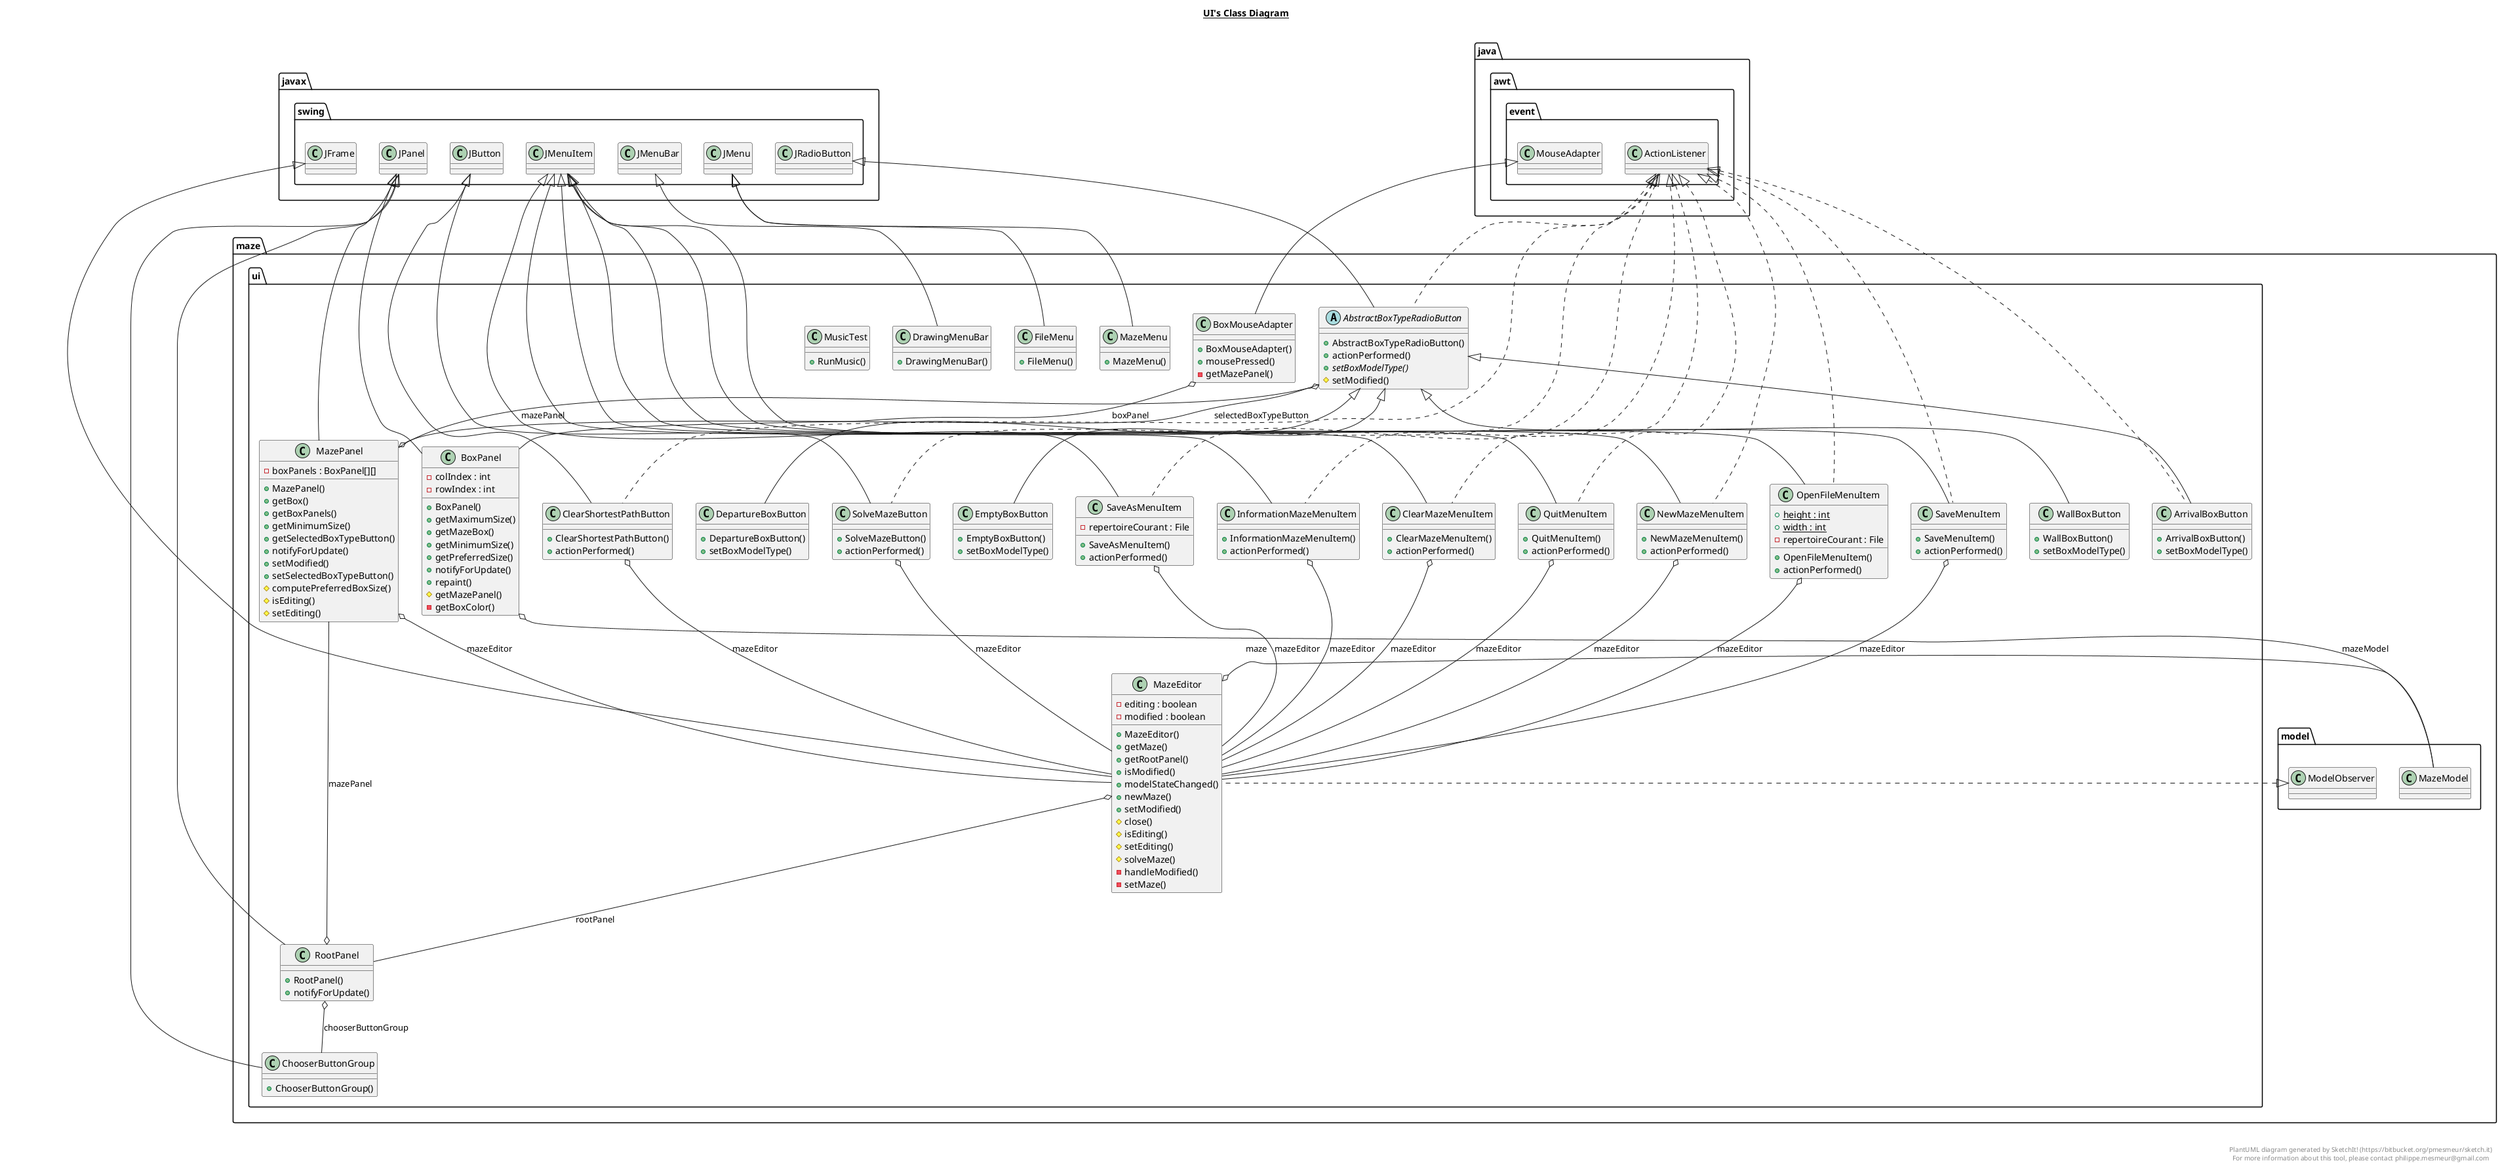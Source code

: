 @startuml

title __UI's Class Diagram__\n

  namespace maze {
    namespace ui {
      abstract class maze.ui.AbstractBoxTypeRadioButton {
          + AbstractBoxTypeRadioButton()
          + actionPerformed()
          {abstract} + setBoxModelType()
          # setModified()
      }
    }
  }
  

  namespace maze {
    namespace ui {
      class maze.ui.ArrivalBoxButton {
          + ArrivalBoxButton()
          + setBoxModelType()
      }
    }
  }
  

  namespace maze {
    namespace ui {
      class maze.ui.BoxMouseAdapter {
          + BoxMouseAdapter()
          + mousePressed()
          - getMazePanel()
      }
    }
  }
  

  namespace maze {
    namespace ui {
      class maze.ui.BoxPanel {
          - colIndex : int
          - rowIndex : int
          + BoxPanel()
          + getMaximumSize()
          + getMazeBox()
          + getMinimumSize()
          + getPreferredSize()
          + notifyForUpdate()
          + repaint()
          # getMazePanel()
          - getBoxColor()
      }
    }
  }
  

  namespace maze {
    namespace ui {
      class maze.ui.ChooserButtonGroup {
          + ChooserButtonGroup()
      }
    }
  }
  

  namespace maze {
    namespace ui {
      class maze.ui.ClearMazeMenuItem {
          + ClearMazeMenuItem()
          + actionPerformed()
      }
    }
  }
  

  namespace maze {
    namespace ui {
      class maze.ui.ClearShortestPathButton {
          + ClearShortestPathButton()
          + actionPerformed()
      }
    }
  }
  

  namespace maze {
    namespace ui {
      class maze.ui.DepartureBoxButton {
          + DepartureBoxButton()
          + setBoxModelType()
      }
    }
  }
  

  namespace maze {
    namespace ui {
      class maze.ui.DrawingMenuBar {
          + DrawingMenuBar()
      }
    }
  }
  

  namespace maze {
    namespace ui {
      class maze.ui.EmptyBoxButton {
          + EmptyBoxButton()
          + setBoxModelType()
      }
    }
  }
  

  namespace maze {
    namespace ui {
      class maze.ui.FileMenu {
          + FileMenu()
      }
    }
  }
  

  namespace maze {
    namespace ui {
      class maze.ui.InformationMazeMenuItem {
          + InformationMazeMenuItem()
          + actionPerformed()
      }
    }
  }
  

  namespace maze {
    namespace ui {
      class maze.ui.MazeEditor {
          - editing : boolean
          - modified : boolean
          + MazeEditor()
          + getMaze()
          + getRootPanel()
          + isModified()
          + modelStateChanged()
          + newMaze()
          + setModified()
          # close()
          # isEditing()
          # setEditing()
          # solveMaze()
          - handleModified()
          - setMaze()
      }
    }
  }
  

  namespace maze {
    namespace ui {
      class maze.ui.MazeMenu {
          + MazeMenu()
      }
    }
  }
  

  namespace maze {
    namespace ui {
      class maze.ui.MazePanel {
          - boxPanels : BoxPanel[][]
          + MazePanel()
          + getBox()
          + getBoxPanels()
          + getMinimumSize()
          + getSelectedBoxTypeButton()
          + notifyForUpdate()
          + setModified()
          + setSelectedBoxTypeButton()
          # computePreferredBoxSize()
          # isEditing()
          # setEditing()
      }
    }
  }
  

  namespace maze {
    namespace ui {
      class maze.ui.MusicTest {
          + RunMusic()
      }
    }
  }
  

  namespace maze {
    namespace ui {
      class maze.ui.NewMazeMenuItem {
          + NewMazeMenuItem()
          + actionPerformed()
      }
    }
  }
  

  namespace maze {
    namespace ui {
      class maze.ui.OpenFileMenuItem {
          {static} + height : int
          {static} + width : int
          - repertoireCourant : File
          + OpenFileMenuItem()
          + actionPerformed()
      }
    }
  }
  

  namespace maze {
    namespace ui {
      class maze.ui.QuitMenuItem {
          + QuitMenuItem()
          + actionPerformed()
      }
    }
  }
  

  namespace maze {
    namespace ui {
      class maze.ui.RootPanel {
          + RootPanel()
          + notifyForUpdate()
      }
    }
  }
  

  namespace maze {
    namespace ui {
      class maze.ui.SaveAsMenuItem {
          - repertoireCourant : File
          + SaveAsMenuItem()
          + actionPerformed()
      }
    }
  }
  

  namespace maze {
    namespace ui {
      class maze.ui.SaveMenuItem {
          + SaveMenuItem()
          + actionPerformed()
      }
    }
  }
  

  namespace maze {
    namespace ui {
      class maze.ui.SolveMazeButton {
          + SolveMazeButton()
          + actionPerformed()
      }
    }
  }
  

  namespace maze {
    namespace ui {
      class maze.ui.WallBoxButton {
          + WallBoxButton()
          + setBoxModelType()
      }
    }
  }
  

  maze.ui.AbstractBoxTypeRadioButton .up.|> java.awt.event.ActionListener
  maze.ui.AbstractBoxTypeRadioButton -up-|> javax.swing.JRadioButton
  maze.ui.AbstractBoxTypeRadioButton o-- maze.ui.MazePanel : mazePanel
  maze.ui.ArrivalBoxButton .up.|> java.awt.event.ActionListener
  maze.ui.ArrivalBoxButton -up-|> maze.ui.AbstractBoxTypeRadioButton
  maze.ui.BoxMouseAdapter -up-|> java.awt.event.MouseAdapter
  maze.ui.BoxMouseAdapter o-- maze.ui.BoxPanel : boxPanel
  maze.ui.BoxPanel -up-|> javax.swing.JPanel
  maze.ui.BoxPanel o-- maze.model.MazeModel : mazeModel
  maze.ui.ChooserButtonGroup -up-|> javax.swing.JPanel
  maze.ui.ClearMazeMenuItem .up.|> java.awt.event.ActionListener
  maze.ui.ClearMazeMenuItem -up-|> javax.swing.JMenuItem
  maze.ui.ClearMazeMenuItem o-- maze.ui.MazeEditor : mazeEditor
  maze.ui.ClearShortestPathButton .up.|> java.awt.event.ActionListener
  maze.ui.ClearShortestPathButton -up-|> javax.swing.JButton
  maze.ui.ClearShortestPathButton o-- maze.ui.MazeEditor : mazeEditor
  maze.ui.DepartureBoxButton -up-|> maze.ui.AbstractBoxTypeRadioButton
  maze.ui.DrawingMenuBar -up-|> javax.swing.JMenuBar
  maze.ui.EmptyBoxButton -up-|> maze.ui.AbstractBoxTypeRadioButton
  maze.ui.FileMenu -up-|> javax.swing.JMenu
  maze.ui.InformationMazeMenuItem .up.|> java.awt.event.ActionListener
  maze.ui.InformationMazeMenuItem -up-|> javax.swing.JMenuItem
  maze.ui.InformationMazeMenuItem o-- maze.ui.MazeEditor : mazeEditor
  maze.ui.MazeEditor .up.|> maze.model.ModelObserver
  maze.ui.MazeEditor -up-|> javax.swing.JFrame
  maze.ui.MazeEditor o-- maze.model.MazeModel : maze
  maze.ui.MazeEditor o-- maze.ui.RootPanel : rootPanel
  maze.ui.MazeMenu -up-|> javax.swing.JMenu
  maze.ui.MazePanel -up-|> javax.swing.JPanel
  maze.ui.MazePanel o-- maze.ui.MazeEditor : mazeEditor
  maze.ui.MazePanel o-- maze.ui.AbstractBoxTypeRadioButton : selectedBoxTypeButton
  maze.ui.NewMazeMenuItem .up.|> java.awt.event.ActionListener
  maze.ui.NewMazeMenuItem -up-|> javax.swing.JMenuItem
  maze.ui.NewMazeMenuItem o-- maze.ui.MazeEditor : mazeEditor
  maze.ui.OpenFileMenuItem .up.|> java.awt.event.ActionListener
  maze.ui.OpenFileMenuItem -up-|> javax.swing.JMenuItem
  maze.ui.OpenFileMenuItem o-- maze.ui.MazeEditor : mazeEditor
  maze.ui.QuitMenuItem .up.|> java.awt.event.ActionListener
  maze.ui.QuitMenuItem -up-|> javax.swing.JMenuItem
  maze.ui.QuitMenuItem o-- maze.ui.MazeEditor : mazeEditor
  maze.ui.RootPanel -up-|> javax.swing.JPanel
  maze.ui.RootPanel o-- maze.ui.ChooserButtonGroup : chooserButtonGroup
  maze.ui.RootPanel o-- maze.ui.MazePanel : mazePanel
  maze.ui.SaveAsMenuItem .up.|> java.awt.event.ActionListener
  maze.ui.SaveAsMenuItem -up-|> javax.swing.JMenuItem
  maze.ui.SaveAsMenuItem o-- maze.ui.MazeEditor : mazeEditor
  maze.ui.SaveMenuItem .up.|> java.awt.event.ActionListener
  maze.ui.SaveMenuItem -up-|> javax.swing.JMenuItem
  maze.ui.SaveMenuItem o-- maze.ui.MazeEditor : mazeEditor
  maze.ui.SolveMazeButton .up.|> java.awt.event.ActionListener
  maze.ui.SolveMazeButton -up-|> javax.swing.JButton
  maze.ui.SolveMazeButton o-- maze.ui.MazeEditor : mazeEditor
  maze.ui.WallBoxButton -up-|> maze.ui.AbstractBoxTypeRadioButton


right footer


PlantUML diagram generated by SketchIt! (https://bitbucket.org/pmesmeur/sketch.it)
For more information about this tool, please contact philippe.mesmeur@gmail.com
endfooter

@enduml
